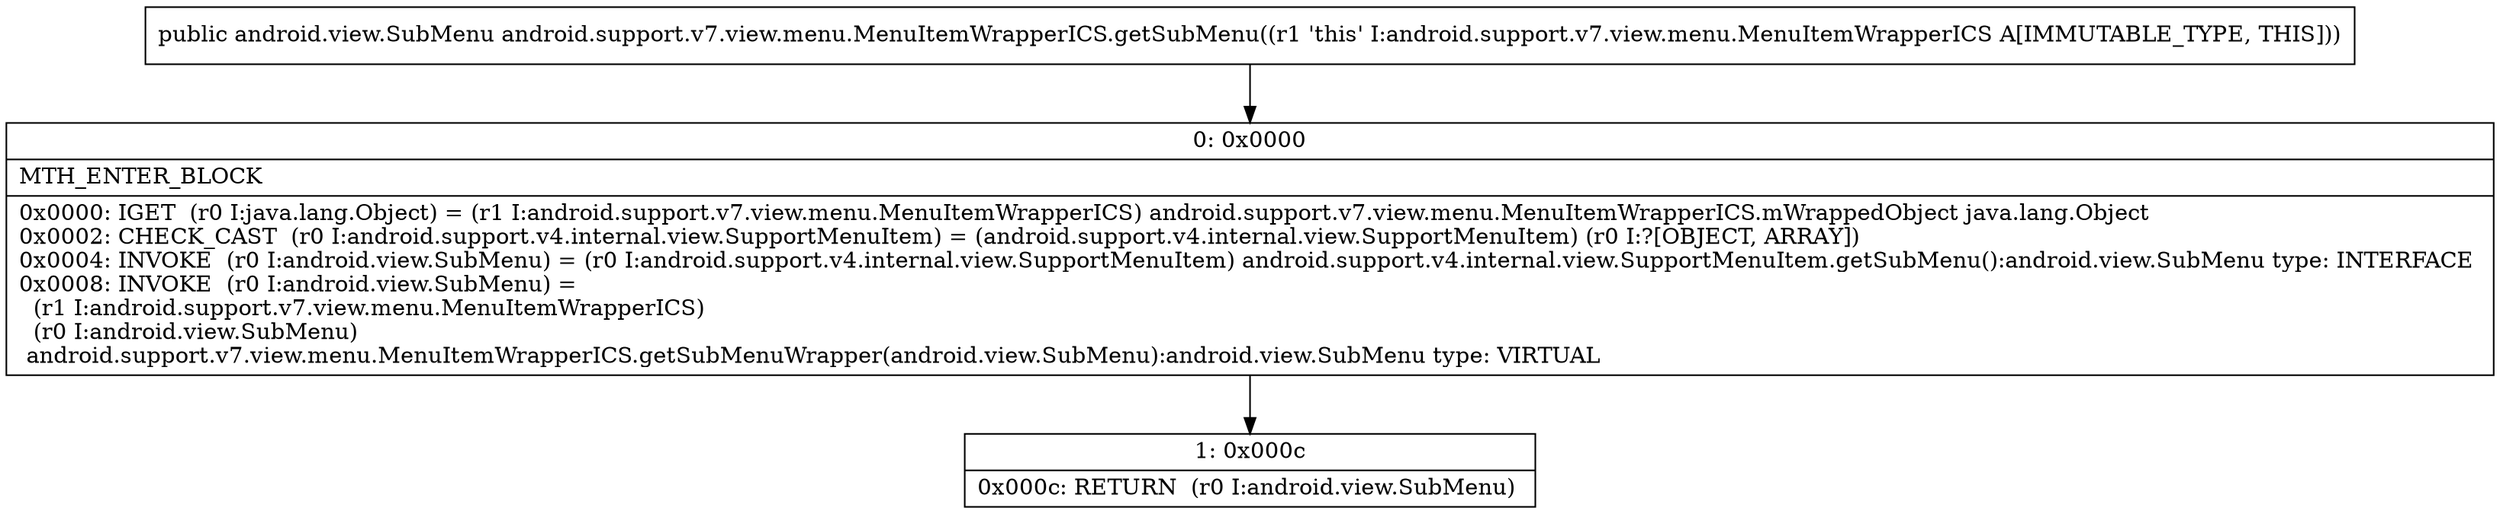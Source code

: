 digraph "CFG forandroid.support.v7.view.menu.MenuItemWrapperICS.getSubMenu()Landroid\/view\/SubMenu;" {
Node_0 [shape=record,label="{0\:\ 0x0000|MTH_ENTER_BLOCK\l|0x0000: IGET  (r0 I:java.lang.Object) = (r1 I:android.support.v7.view.menu.MenuItemWrapperICS) android.support.v7.view.menu.MenuItemWrapperICS.mWrappedObject java.lang.Object \l0x0002: CHECK_CAST  (r0 I:android.support.v4.internal.view.SupportMenuItem) = (android.support.v4.internal.view.SupportMenuItem) (r0 I:?[OBJECT, ARRAY]) \l0x0004: INVOKE  (r0 I:android.view.SubMenu) = (r0 I:android.support.v4.internal.view.SupportMenuItem) android.support.v4.internal.view.SupportMenuItem.getSubMenu():android.view.SubMenu type: INTERFACE \l0x0008: INVOKE  (r0 I:android.view.SubMenu) = \l  (r1 I:android.support.v7.view.menu.MenuItemWrapperICS)\l  (r0 I:android.view.SubMenu)\l android.support.v7.view.menu.MenuItemWrapperICS.getSubMenuWrapper(android.view.SubMenu):android.view.SubMenu type: VIRTUAL \l}"];
Node_1 [shape=record,label="{1\:\ 0x000c|0x000c: RETURN  (r0 I:android.view.SubMenu) \l}"];
MethodNode[shape=record,label="{public android.view.SubMenu android.support.v7.view.menu.MenuItemWrapperICS.getSubMenu((r1 'this' I:android.support.v7.view.menu.MenuItemWrapperICS A[IMMUTABLE_TYPE, THIS])) }"];
MethodNode -> Node_0;
Node_0 -> Node_1;
}

